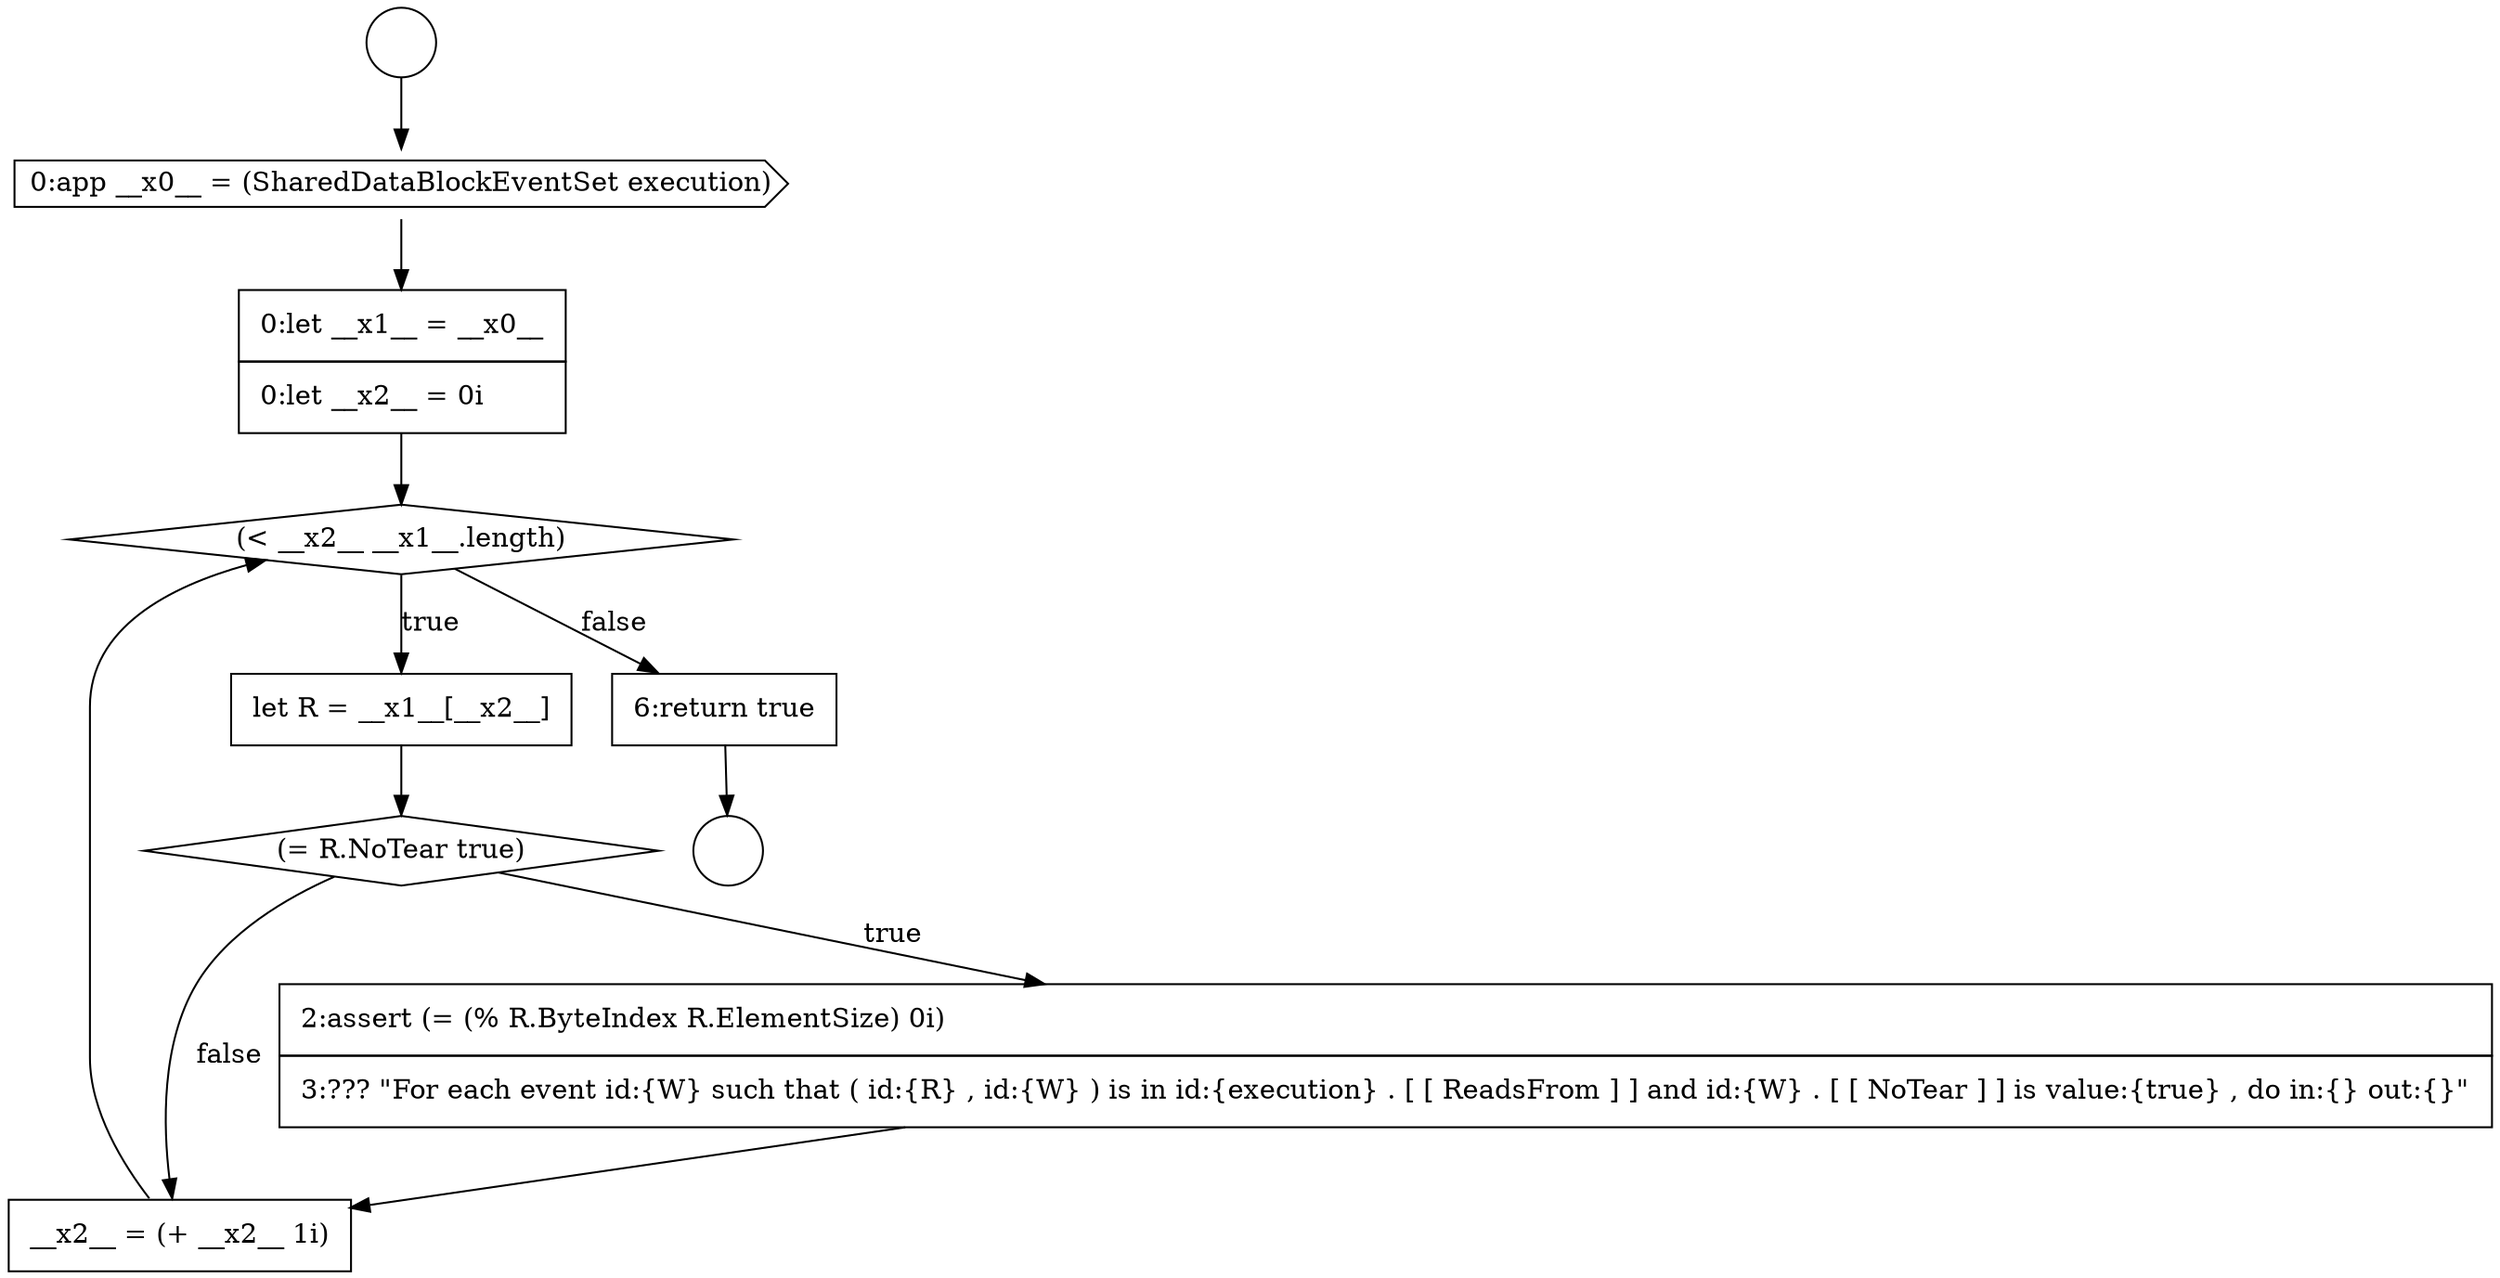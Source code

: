 digraph {
  node19187 [shape=circle label=" " color="black" fillcolor="white" style=filled]
  node19191 [shape=none, margin=0, label=<<font color="black">
    <table border="0" cellborder="1" cellspacing="0" cellpadding="10">
      <tr><td align="left">let R = __x1__[__x2__]</td></tr>
    </table>
  </font>> color="black" fillcolor="white" style=filled]
  node19194 [shape=none, margin=0, label=<<font color="black">
    <table border="0" cellborder="1" cellspacing="0" cellpadding="10">
      <tr><td align="left">__x2__ = (+ __x2__ 1i)</td></tr>
    </table>
  </font>> color="black" fillcolor="white" style=filled]
  node19190 [shape=diamond, label=<<font color="black">(&lt; __x2__ __x1__.length)</font>> color="black" fillcolor="white" style=filled]
  node19189 [shape=none, margin=0, label=<<font color="black">
    <table border="0" cellborder="1" cellspacing="0" cellpadding="10">
      <tr><td align="left">0:let __x1__ = __x0__</td></tr>
      <tr><td align="left">0:let __x2__ = 0i</td></tr>
    </table>
  </font>> color="black" fillcolor="white" style=filled]
  node19192 [shape=diamond, label=<<font color="black">(= R.NoTear true)</font>> color="black" fillcolor="white" style=filled]
  node19186 [shape=circle label=" " color="black" fillcolor="white" style=filled]
  node19195 [shape=none, margin=0, label=<<font color="black">
    <table border="0" cellborder="1" cellspacing="0" cellpadding="10">
      <tr><td align="left">6:return true</td></tr>
    </table>
  </font>> color="black" fillcolor="white" style=filled]
  node19188 [shape=cds, label=<<font color="black">0:app __x0__ = (SharedDataBlockEventSet execution)</font>> color="black" fillcolor="white" style=filled]
  node19193 [shape=none, margin=0, label=<<font color="black">
    <table border="0" cellborder="1" cellspacing="0" cellpadding="10">
      <tr><td align="left">2:assert (= (% R.ByteIndex R.ElementSize) 0i)</td></tr>
      <tr><td align="left">3:??? &quot;For each event id:{W} such that ( id:{R} , id:{W} ) is in id:{execution} . [ [ ReadsFrom ] ] and id:{W} . [ [ NoTear ] ] is value:{true} , do in:{} out:{}&quot;</td></tr>
    </table>
  </font>> color="black" fillcolor="white" style=filled]
  node19188 -> node19189 [ color="black"]
  node19191 -> node19192 [ color="black"]
  node19189 -> node19190 [ color="black"]
  node19186 -> node19188 [ color="black"]
  node19192 -> node19193 [label=<<font color="black">true</font>> color="black"]
  node19192 -> node19194 [label=<<font color="black">false</font>> color="black"]
  node19190 -> node19191 [label=<<font color="black">true</font>> color="black"]
  node19190 -> node19195 [label=<<font color="black">false</font>> color="black"]
  node19193 -> node19194 [ color="black"]
  node19194 -> node19190 [ color="black"]
  node19195 -> node19187 [ color="black"]
}
